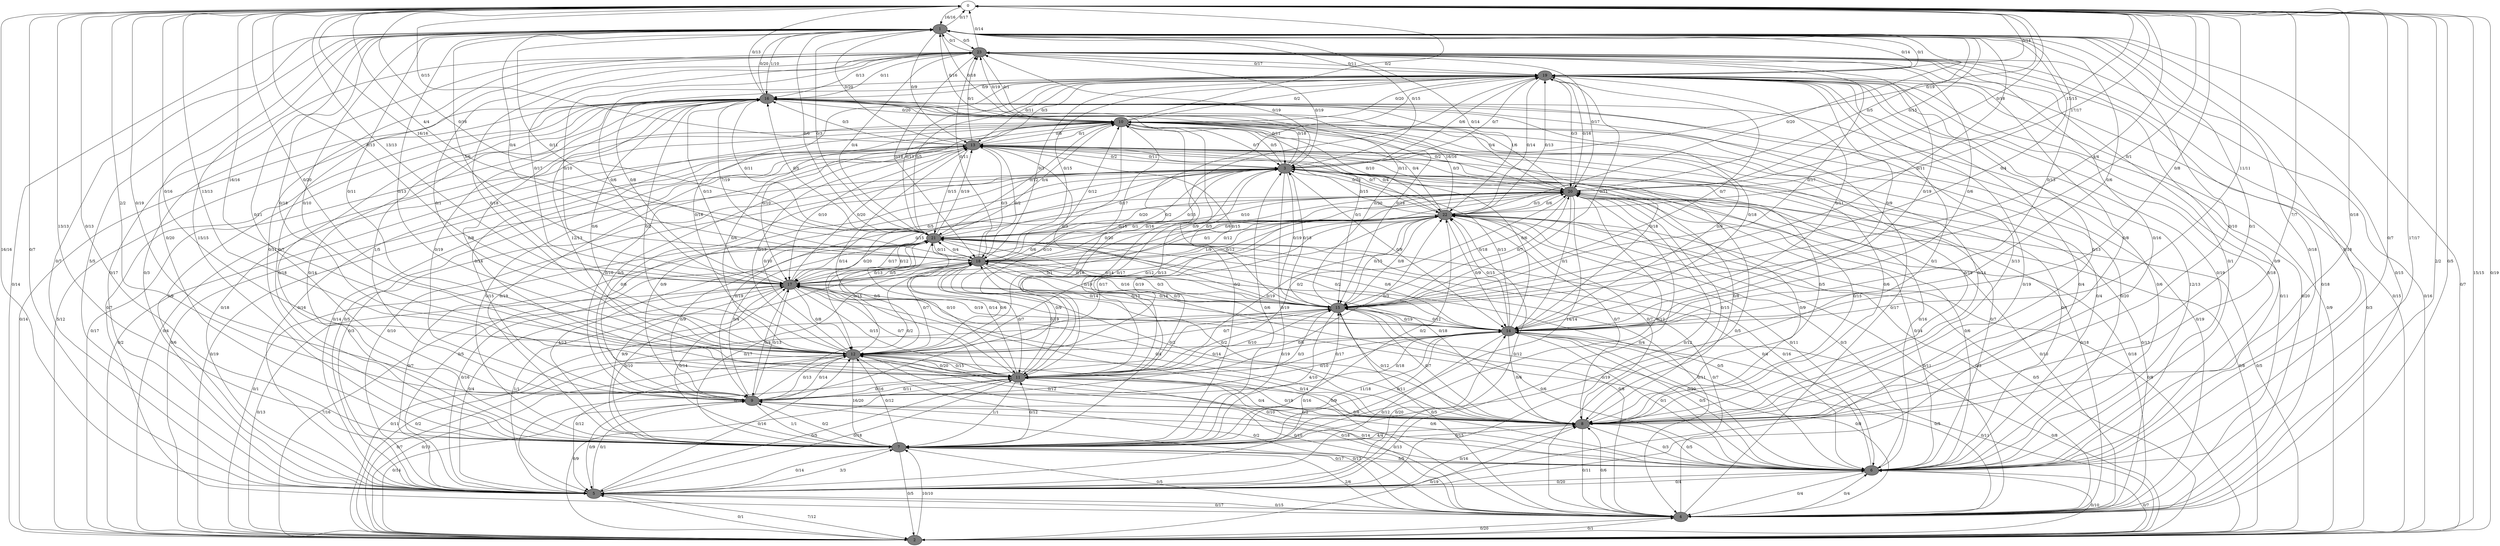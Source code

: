 digraph G {
	0[style=filled fillcolor=grey100];
	0->1[label ="16/16"] ;
	0->2[label ="15/15"] ;
	0->4[label ="2/2"] ;
	0->5[label ="16/16"] ;
	0->6[label ="17/17"] ;
	0->7[label ="13/13"] ;
	0->8[label ="7/7"] ;
	0->9[label ="2/2"] ;
	0->11[label ="13/13"] ;
	0->12[label ="16/16"] ;
	0->14[label ="11/11"] ;
	0->15[label ="4/4"] ;
	0->17[label ="13/13"] ;
	0->18[label ="16/16"] ;
	0->20[label ="15/15"] ;
	0->21[label ="4/4"] ;
	0->22[label ="17/17"] ;
	1[style=filled fillcolor=grey50];
	1->0[label ="0/17"] ;
	1->2[label ="0/14"] ;
	1->3[label ="0/15"] ;
	1->5[label ="0/7"] ;
	1->6[label ="0/18"] ;
	1->7[label ="15/15"] ;
	1->8[label ="0/1"] ;
	1->9[label ="0/11"] ;
	1->10[label ="0/18"] ;
	1->11[label ="0/18"] ;
	1->12[label ="0/11"] ;
	1->13[label ="0/9"] ;
	1->14[label ="0/13"] ;
	1->15[label ="0/11"] ;
	1->16[label ="1/10"] ;
	1->17[label ="5/6"] ;
	1->18[label ="0/11"] ;
	1->19[label ="0/14"] ;
	1->20[label ="0/15"] ;
	1->21[label ="0/6"] ;
	1->22[label ="0/14"] ;
	1->23[label ="0/5"] ;
	2[style=filled fillcolor=grey50];
	2->0[label ="0/19"] ;
	2->1[label ="0/7"] ;
	2->4[label ="0/1"] ;
	2->5[label ="0/1"] ;
	2->6[label ="0/7"] ;
	2->7[label ="10/10"] ;
	2->8[label ="0/19"] ;
	2->10[label ="0/4"] ;
	2->11[label ="0/9"] ;
	2->12[label ="0/13"] ;
	2->13[label ="0/6"] ;
	2->14[label ="0/11"] ;
	2->15[label ="0/2"] ;
	2->16[label ="5/12"] ;
	2->17[label ="7/16"] ;
	2->19[label ="0/3"] ;
	2->20[label ="0/5"] ;
	2->21[label ="0/1"] ;
	2->22[label ="0/8"] ;
	2->23[label ="0/16"] ;
	3[style=filled fillcolor=grey50];
	3->0[label ="0/19"] ;
	3->2[label ="0/19"] ;
	3->4[label ="0/18"] ;
	3->5[label ="0/3"] ;
	3->6[label ="0/16"] ;
	3->7[label ="0/19"] ;
	3->8[label ="0/8"] ;
	3->9[label ="0/6"] ;
	3->10[label ="0/5"] ;
	3->11[label ="0/13"] ;
	3->12[label ="0/20"] ;
	3->13[label ="0/11"] ;
	3->14[label ="0/9"] ;
	3->15[label ="0/19"] ;
	3->16[label ="0/18"] ;
	3->18[label ="0/2"] ;
	3->19[label ="0/7"] ;
	3->20[label ="0/4"] ;
	3->23[label ="0/19"] ;
	4[style=filled fillcolor=grey50];
	4->0[label ="0/5"] ;
	4->1[label ="0/15"] ;
	4->2[label ="0/20"] ;
	4->3[label ="0/13"] ;
	4->5[label ="0/17"] ;
	4->6[label ="0/4"] ;
	4->7[label ="2/6"] ;
	4->8[label ="0/6"] ;
	4->9[label ="0/13"] ;
	4->12[label ="0/10"] ;
	4->13[label ="0/5"] ;
	4->14[label ="0/5"] ;
	4->16[label ="0/17"] ;
	4->17[label ="0/9"] ;
	4->19[label ="0/20"] ;
	4->20[label ="0/18"] ;
	4->21[label ="0/7"] ;
	4->22[label ="0/3"] ;
	4->23[label ="0/18"] ;
	5[style=filled fillcolor=grey50];
	5->0[label ="0/7"] ;
	5->1[label ="5/5"] ;
	5->2[label ="7/12"] ;
	5->3[label ="0/10"] ;
	5->4[label ="0/15"] ;
	5->6[label ="0/4"] ;
	5->7[label ="3/3"] ;
	5->8[label ="0/16"] ;
	5->9[label ="0/1"] ;
	5->10[label ="0/16"] ;
	5->11[label ="0/18"] ;
	5->12[label ="0/16"] ;
	5->13[label ="0/5"] ;
	5->14[label ="0/20"] ;
	5->15[label ="0/16"] ;
	5->17[label ="1/1"] ;
	5->19[label ="0/4"] ;
	5->20[label ="0/12"] ;
	5->21[label ="0/7"] ;
	5->22[label ="0/12"] ;
	5->23[label ="0/3"] ;
	6[style=filled fillcolor=grey50];
	6->0[label ="0/7"] ;
	6->1[label ="0/18"] ;
	6->2[label ="0/10"] ;
	6->3[label ="0/7"] ;
	6->4[label ="0/4"] ;
	6->5[label ="0/20"] ;
	6->7[label ="5/5"] ;
	6->8[label ="0/5"] ;
	6->9[label ="0/14"] ;
	6->10[label ="0/20"] ;
	6->11[label ="0/6"] ;
	6->12[label ="0/8"] ;
	6->13[label ="0/1"] ;
	6->14[label ="0/5"] ;
	6->15[label ="0/20"] ;
	6->16[label ="12/13"] ;
	6->18[label ="0/5"] ;
	6->19[label ="0/18"] ;
	6->20[label ="0/6"] ;
	6->21[label ="0/16"] ;
	6->22[label ="0/3"] ;
	6->23[label ="0/9"] ;
	7[style=filled fillcolor=grey50];
	7->0[label ="0/13"] ;
	7->1[label ="0/20"] ;
	7->2[label ="0/5"] ;
	7->3[label ="0/6"] ;
	7->4[label ="0/5"] ;
	7->5[label ="0/14"] ;
	7->6[label ="0/17"] ;
	7->8[label ="0/15"] ;
	7->9[label ="0/2"] ;
	7->10[label ="0/2"] ;
	7->11[label ="0/12"] ;
	7->12[label ="0/12"] ;
	7->13[label ="0/19"] ;
	7->14[label ="0/11"] ;
	7->16[label ="0/14"] ;
	7->17[label ="0/14"] ;
	7->18[label ="0/17"] ;
	7->19[label ="0/1"] ;
	7->20[label ="0/12"] ;
	7->22[label ="0/2"] ;
	7->23[label ="0/7"] ;
	8[style=filled fillcolor=grey50];
	8->0[label ="0/18"] ;
	8->1[label ="0/10"] ;
	8->3[label ="0/15"] ;
	8->4[label ="0/11"] ;
	8->6[label ="0/3"] ;
	8->7[label ="4/4"] ;
	8->10[label ="0/14"] ;
	8->11[label ="0/19"] ;
	8->12[label ="0/14"] ;
	8->13[label ="0/6"] ;
	8->15[label ="0/12"] ;
	8->16[label ="3/13"] ;
	8->17[label ="0/14"] ;
	8->18[label ="0/2"] ;
	8->19[label ="0/13"] ;
	8->20[label ="0/15"] ;
	8->22[label ="0/7"] ;
	8->23[label ="0/16"] ;
	9[style=filled fillcolor=grey50];
	9->0[label ="0/19"] ;
	9->2[label ="0/14"] ;
	9->3[label ="0/9"] ;
	9->5[label ="0/9"] ;
	9->6[label ="0/18"] ;
	9->7[label ="1/1"] ;
	9->8[label ="0/2"] ;
	9->11[label ="0/16"] ;
	9->12[label ="0/14"] ;
	9->13[label ="0/5"] ;
	9->14[label ="0/18"] ;
	9->15[label ="0/3"] ;
	9->16[label ="1/5"] ;
	9->17[label ="0/13"] ;
	9->18[label ="0/2"] ;
	9->21[label ="0/4"] ;
	9->22[label ="0/9"] ;
	10[style=filled fillcolor=grey50];
	10->0[label ="0/2"] ;
	10->1[label ="0/16"] ;
	10->2[label ="0/17"] ;
	10->3[label ="0/7"] ;
	10->4[label ="0/19"] ;
	10->5[label ="0/18"] ;
	10->6[label ="0/4"] ;
	10->7[label ="0/19"] ;
	10->8[label ="0/18"] ;
	10->9[label ="0/14"] ;
	10->11[label ="0/6"] ;
	10->12[label ="0/6"] ;
	10->13[label ="0/1"] ;
	10->14[label ="0/18"] ;
	10->15[label ="0/1"] ;
	10->17[label ="0/10"] ;
	10->19[label ="0/2"] ;
	10->21[label ="0/12"] ;
	10->22[label ="0/10"] ;
	10->23[label ="0/19"] ;
	11[style=filled fillcolor=grey50];
	11->0[label ="0/16"] ;
	11->1[label ="0/10"] ;
	11->3[label ="0/17"] ;
	11->4[label ="0/13"] ;
	11->5[label ="0/5"] ;
	11->7[label ="1/1"] ;
	11->8[label ="0/4"] ;
	11->9[label ="0/11"] ;
	11->10[label ="0/10"] ;
	11->12[label ="0/15"] ;
	11->13[label ="0/14"] ;
	11->14[label ="0/17"] ;
	11->15[label ="0/10"] ;
	11->16[label ="12/13"] ;
	11->17[label ="0/7"] ;
	11->18[label ="0/19"] ;
	11->19[label ="0/16"] ;
	11->20[label ="0/2"] ;
	11->21[label ="0/14"] ;
	11->22[label ="0/3"] ;
	12[style=filled fillcolor=grey50];
	12->0[label ="0/20"] ;
	12->1[label ="0/13"] ;
	12->2[label ="0/7"] ;
	12->3[label ="0/10"] ;
	12->4[label ="0/2"] ;
	12->5[label ="0/12"] ;
	12->6[label ="0/10"] ;
	12->7[label ="16/20"] ;
	12->8[label ="0/12"] ;
	12->9[label ="0/13"] ;
	12->11[label ="0/20"] ;
	12->13[label ="0/13"] ;
	12->16[label ="0/2"] ;
	12->18[label ="0/6"] ;
	12->19[label ="0/16"] ;
	12->20[label ="0/12"] ;
	12->21[label ="0/15"] ;
	12->22[label ="0/19"] ;
	12->23[label ="0/18"] ;
	13[style=filled fillcolor=grey50];
	13->0[label ="0/15"] ;
	13->1[label ="0/20"] ;
	13->2[label ="0/2"] ;
	13->3[label ="0/2"] ;
	13->5[label ="0/14"] ;
	13->7[label ="0/15"] ;
	13->8[label ="0/5"] ;
	13->9[label ="0/10"] ;
	13->10[label ="0/6"] ;
	13->15[label ="0/3"] ;
	13->16[label ="0/3"] ;
	13->17[label ="0/10"] ;
	13->18[label ="0/3"] ;
	13->19[label ="0/3"] ;
	13->20[label ="0/11"] ;
	13->21[label ="0/15"] ;
	13->22[label ="0/13"] ;
	13->23[label ="0/1"] ;
	14[style=filled fillcolor=grey50];
	14->0[label ="0/8"] ;
	14->1[label ="0/6"] ;
	14->2[label ="0/8"] ;
	14->3[label ="0/13"] ;
	14->4[label ="0/8"] ;
	14->5[label ="0/12"] ;
	14->6[label ="0/1"] ;
	14->7[label ="11/18"] ;
	14->8[label ="0/6"] ;
	14->9[label ="0/10"] ;
	14->10[label ="0/9"] ;
	14->11[label ="0/19"] ;
	14->12[label ="0/6"] ;
	14->13[label ="0/6"] ;
	14->15[label ="0/12"] ;
	14->16[label ="0/18"] ;
	14->17[label ="0/19"] ;
	14->18[label ="0/3"] ;
	14->19[label ="0/9"] ;
	14->21[label ="0/6"] ;
	14->22[label ="0/15"] ;
	14->23[label ="0/19"] ;
	15[style=filled fillcolor=grey50];
	15->0[label ="0/1"] ;
	15->1[label ="0/4"] ;
	15->2[label ="0/11"] ;
	15->3[label ="0/18"] ;
	15->4[label ="0/5"] ;
	15->5[label ="0/20"] ;
	15->6[label ="0/6"] ;
	15->7[label ="4/10"] ;
	15->8[label ="0/7"] ;
	15->12[label ="0/7"] ;
	15->13[label ="0/15"] ;
	15->14[label ="0/19"] ;
	15->16[label ="0/20"] ;
	15->17[label ="0/13"] ;
	15->18[label ="0/3"] ;
	15->19[label ="0/11"] ;
	15->20[label ="0/7"] ;
	15->21[label ="0/14"] ;
	15->22[label ="0/15"] ;
	16[style=filled fillcolor=grey50];
	16->0[label ="0/13"] ;
	16->1[label ="0/20"] ;
	16->2[label ="0/14"] ;
	16->3[label ="0/11"] ;
	16->4[label ="0/7"] ;
	16->5[label ="0/9"] ;
	16->6[label ="0/6"] ;
	16->7[label ="0/18"] ;
	16->9[label ="0/19"] ;
	16->10[label ="0/20"] ;
	16->11[label ="0/8"] ;
	16->12[label ="0/6"] ;
	16->15[label ="0/18"] ;
	16->20[label ="0/4"] ;
	16->21[label ="0/11"] ;
	16->23[label ="0/11"] ;
	17[style=filled fillcolor=grey50];
	17->0[label ="0/13"] ;
	17->2[label ="0/13"] ;
	17->3[label ="0/5"] ;
	17->5[label ="0/4"] ;
	17->6[label ="0/19"] ;
	17->7[label ="0/10"] ;
	17->8[label ="0/4"] ;
	17->9[label ="0/4"] ;
	17->11[label ="0/15"] ;
	17->12[label ="0/8"] ;
	17->13[label ="0/20"] ;
	17->15[label ="0/14"] ;
	17->16[label ="0/13"] ;
	17->18[label ="0/5"] ;
	17->19[label ="0/8"] ;
	17->20[label ="0/20"] ;
	17->21[label ="0/12"] ;
	17->22[label ="0/12"] ;
	17->23[label ="0/10"] ;
	18[style=filled fillcolor=grey50];
	18->1[label ="0/4"] ;
	18->3[label ="0/15"] ;
	18->4[label ="0/8"] ;
	18->5[label ="0/16"] ;
	18->7[label ="9/9"] ;
	18->8[label ="0/2"] ;
	18->10[label ="0/12"] ;
	18->11[label ="0/7"] ;
	18->12[label ="0/7"] ;
	18->13[label ="0/2"] ;
	18->14[label ="0/14"] ;
	18->15[label ="0/16"] ;
	18->16[label ="7/19"] ;
	18->17[label ="0/13"] ;
	18->19[label ="0/15"] ;
	18->20[label ="0/5"] ;
	18->21[label ="0/4"] ;
	18->22[label ="0/12"] ;
	18->23[label ="0/11"] ;
	19[style=filled fillcolor=grey50];
	19->0[label ="0/14"] ;
	19->1[label ="0/1"] ;
	19->2[label ="0/9"] ;
	19->3[label ="0/6"] ;
	19->4[label ="0/11"] ;
	19->5[label ="0/19"] ;
	19->6[label ="0/19"] ;
	19->10[label ="0/20"] ;
	19->11[label ="0/1"] ;
	19->13[label ="0/11"] ;
	19->14[label ="0/11"] ;
	19->15[label ="0/7"] ;
	19->16[label ="0/9"] ;
	19->17[label ="0/6"] ;
	19->18[label ="0/1"] ;
	19->20[label ="0/3"] ;
	19->21[label ="0/5"] ;
	19->22[label ="0/14"] ;
	19->23[label ="0/17"] ;
	20[style=filled fillcolor=grey50];
	20->0[label ="0/18"] ;
	20->1[label ="0/5"] ;
	20->2[label ="0/8"] ;
	20->4[label ="0/10"] ;
	20->5[label ="0/4"] ;
	20->6[label ="0/14"] ;
	20->7[label ="14/14"] ;
	20->8[label ="0/9"] ;
	20->9[label ="0/19"] ;
	20->10[label ="0/2"] ;
	20->12[label ="0/1"] ;
	20->13[label ="0/3"] ;
	20->14[label ="0/1"] ;
	20->15[label ="0/18"] ;
	20->16[label ="1/6"] ;
	20->17[label ="0/15"] ;
	20->18[label ="0/9"] ;
	20->19[label ="0/16"] ;
	20->21[label ="0/20"] ;
	20->22[label ="0/3"] ;
	21[style=filled fillcolor=grey50];
	21->0[label ="0/16"] ;
	21->1[label ="0/3"] ;
	21->3[label ="0/17"] ;
	21->4[label ="0/11"] ;
	21->6[label ="0/4"] ;
	21->7[label ="4/13"] ;
	21->8[label ="0/18"] ;
	21->9[label ="0/9"] ;
	21->10[label ="0/4"] ;
	21->11[label ="0/10"] ;
	21->12[label ="0/5"] ;
	21->13[label ="0/19"] ;
	21->14[label ="0/2"] ;
	21->15[label ="0/16"] ;
	21->16[label ="0/5"] ;
	21->17[label ="0/17"] ;
	21->18[label ="0/11"] ;
	21->19[label ="0/13"] ;
	21->20[label ="0/10"] ;
	21->22[label ="0/6"] ;
	22[style=filled fillcolor=grey50];
	22->1[label ="0/20"] ;
	22->2[label ="0/5"] ;
	22->3[label ="0/15"] ;
	22->4[label ="0/11"] ;
	22->5[label ="0/5"] ;
	22->6[label ="0/11"] ;
	22->8[label ="0/7"] ;
	22->10[label ="0/4"] ;
	22->11[label ="0/19"] ;
	22->12[label ="0/17"] ;
	22->13[label ="0/7"] ;
	22->14[label ="0/9"] ;
	22->15[label ="0/8"] ;
	22->16[label ="16/16"] ;
	22->17[label ="1/9"] ;
	22->18[label ="0/1"] ;
	22->19[label ="0/13"] ;
	22->20[label ="0/6"] ;
	22->21[label ="0/15"] ;
	23[style=filled fillcolor=grey50];
	23->0[label ="0/14"] ;
	23->1[label ="0/1"] ;
	23->2[label ="0/15"] ;
	23->3[label ="0/19"] ;
	23->5[label ="0/17"] ;
	23->6[label ="0/1"] ;
	23->7[label ="0/11"] ;
	23->8[label ="0/8"] ;
	23->10[label ="0/1"] ;
	23->12[label ="0/1"] ;
	23->14[label ="0/6"] ;
	23->15[label ="0/17"] ;
	23->16[label ="0/13"] ;
	23->17[label ="0/17"] ;
	23->18[label ="0/18"] ;
	23->19[label ="0/11"] ;
	23->20[label ="0/17"] ;
	23->21[label ="0/4"] ;
}
